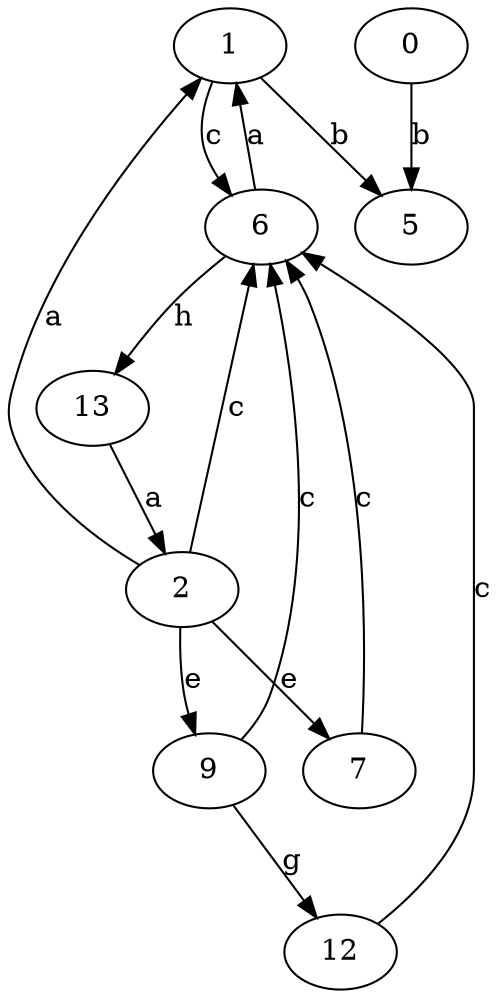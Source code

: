 strict digraph  {
1;
0;
2;
5;
6;
7;
9;
12;
13;
1 -> 5  [label=b];
1 -> 6  [label=c];
0 -> 5  [label=b];
2 -> 1  [label=a];
2 -> 6  [label=c];
2 -> 7  [label=e];
2 -> 9  [label=e];
6 -> 1  [label=a];
6 -> 13  [label=h];
7 -> 6  [label=c];
9 -> 6  [label=c];
9 -> 12  [label=g];
12 -> 6  [label=c];
13 -> 2  [label=a];
}
